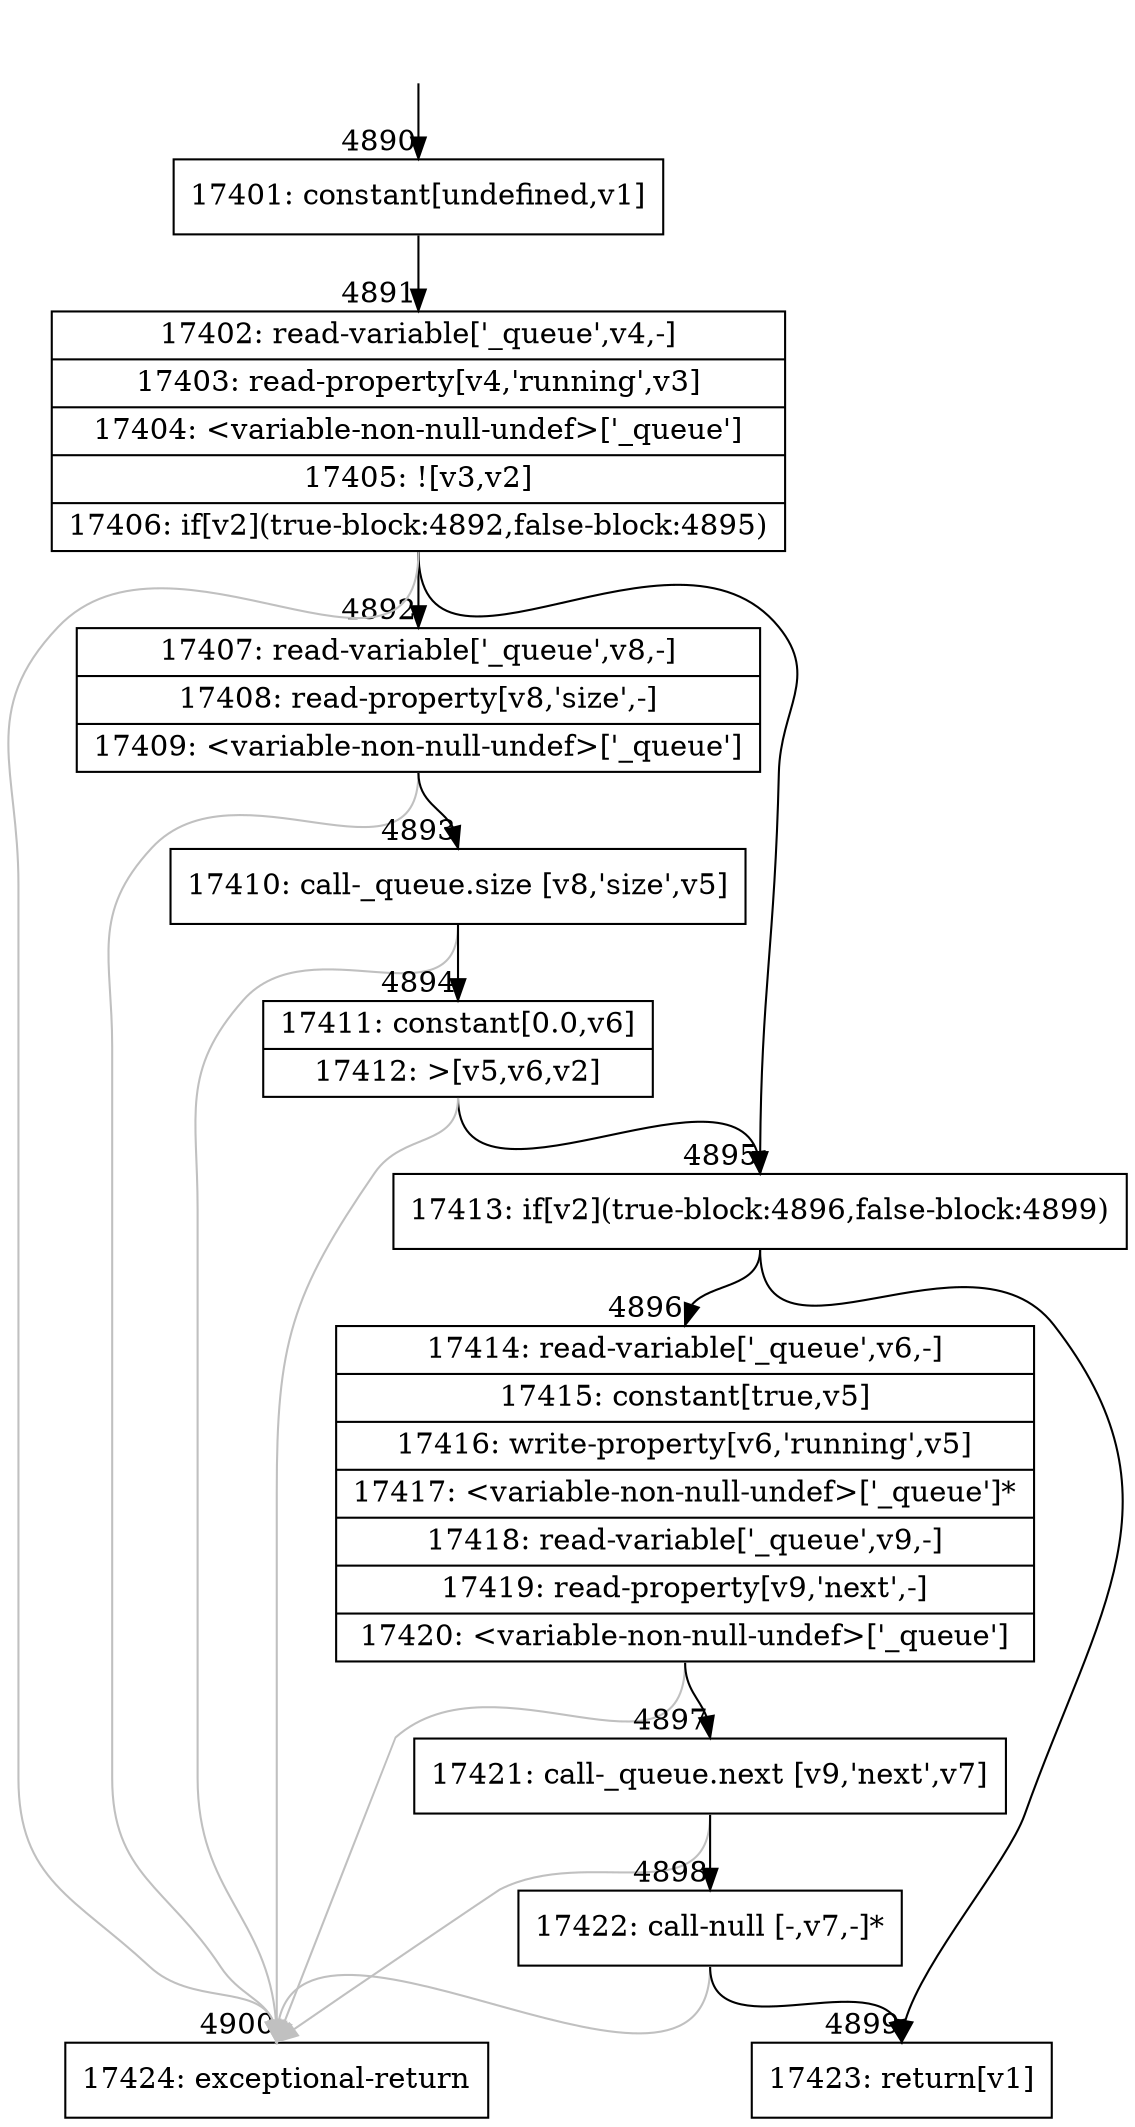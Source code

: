 digraph {
rankdir="TD"
BB_entry229[shape=none,label=""];
BB_entry229 -> BB4890 [tailport=s, headport=n, headlabel="    4890"]
BB4890 [shape=record label="{17401: constant[undefined,v1]}" ] 
BB4890 -> BB4891 [tailport=s, headport=n, headlabel="      4891"]
BB4891 [shape=record label="{17402: read-variable['_queue',v4,-]|17403: read-property[v4,'running',v3]|17404: \<variable-non-null-undef\>['_queue']|17405: ![v3,v2]|17406: if[v2](true-block:4892,false-block:4895)}" ] 
BB4891 -> BB4895 [tailport=s, headport=n, headlabel="      4895"]
BB4891 -> BB4892 [tailport=s, headport=n, headlabel="      4892"]
BB4891 -> BB4900 [tailport=s, headport=n, color=gray, headlabel="      4900"]
BB4892 [shape=record label="{17407: read-variable['_queue',v8,-]|17408: read-property[v8,'size',-]|17409: \<variable-non-null-undef\>['_queue']}" ] 
BB4892 -> BB4893 [tailport=s, headport=n, headlabel="      4893"]
BB4892 -> BB4900 [tailport=s, headport=n, color=gray]
BB4893 [shape=record label="{17410: call-_queue.size [v8,'size',v5]}" ] 
BB4893 -> BB4894 [tailport=s, headport=n, headlabel="      4894"]
BB4893 -> BB4900 [tailport=s, headport=n, color=gray]
BB4894 [shape=record label="{17411: constant[0.0,v6]|17412: \>[v5,v6,v2]}" ] 
BB4894 -> BB4895 [tailport=s, headport=n]
BB4894 -> BB4900 [tailport=s, headport=n, color=gray]
BB4895 [shape=record label="{17413: if[v2](true-block:4896,false-block:4899)}" ] 
BB4895 -> BB4896 [tailport=s, headport=n, headlabel="      4896"]
BB4895 -> BB4899 [tailport=s, headport=n, headlabel="      4899"]
BB4896 [shape=record label="{17414: read-variable['_queue',v6,-]|17415: constant[true,v5]|17416: write-property[v6,'running',v5]|17417: \<variable-non-null-undef\>['_queue']*|17418: read-variable['_queue',v9,-]|17419: read-property[v9,'next',-]|17420: \<variable-non-null-undef\>['_queue']}" ] 
BB4896 -> BB4897 [tailport=s, headport=n, headlabel="      4897"]
BB4896 -> BB4900 [tailport=s, headport=n, color=gray]
BB4897 [shape=record label="{17421: call-_queue.next [v9,'next',v7]}" ] 
BB4897 -> BB4898 [tailport=s, headport=n, headlabel="      4898"]
BB4897 -> BB4900 [tailport=s, headport=n, color=gray]
BB4898 [shape=record label="{17422: call-null [-,v7,-]*}" ] 
BB4898 -> BB4899 [tailport=s, headport=n]
BB4898 -> BB4900 [tailport=s, headport=n, color=gray]
BB4899 [shape=record label="{17423: return[v1]}" ] 
BB4900 [shape=record label="{17424: exceptional-return}" ] 
//#$~ 8112
}
